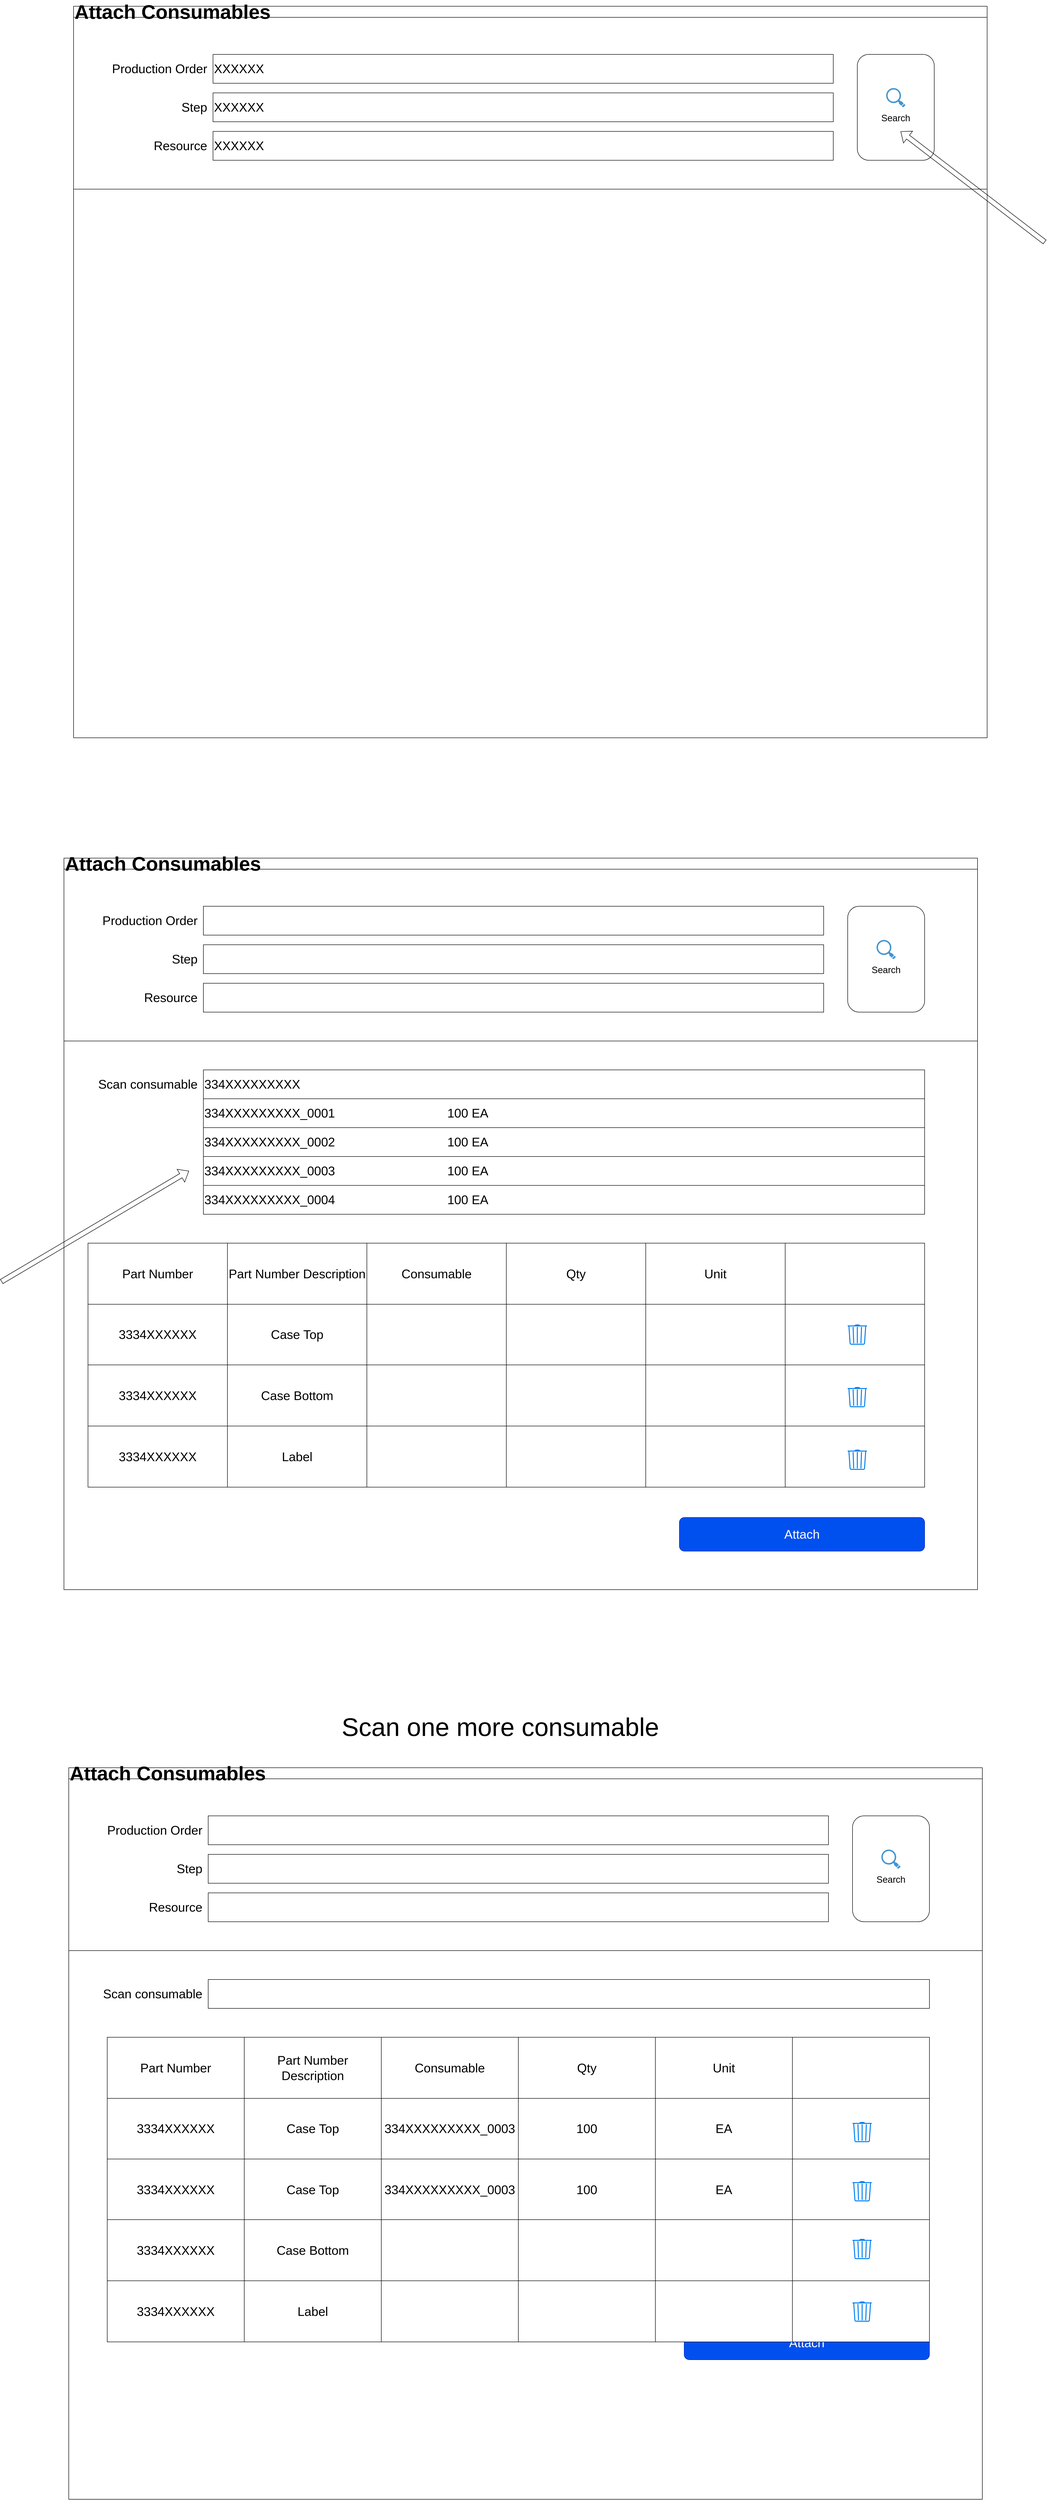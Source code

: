 <mxfile version="24.2.2" type="github">
  <diagram name="Page-1" id="Syd85vtcyYVbc08jkSv1">
    <mxGraphModel dx="3323" dy="4137" grid="1" gridSize="10" guides="1" tooltips="1" connect="1" arrows="1" fold="1" page="0" pageScale="1" pageWidth="1169" pageHeight="827" math="0" shadow="0">
      <root>
        <mxCell id="0" />
        <mxCell id="1" parent="0" />
        <mxCell id="GBS9pjqPEXnVsBJEZC-B-23" value="&lt;font style=&quot;font-size: 41px;&quot;&gt;Attach Consumables&lt;/font&gt;" style="swimlane;whiteSpace=wrap;html=1;align=left;" vertex="1" parent="1">
          <mxGeometry x="-130" y="-50" width="1900" height="1520" as="geometry" />
        </mxCell>
        <mxCell id="GBS9pjqPEXnVsBJEZC-B-14" value="" style="rounded=0;whiteSpace=wrap;html=1;" vertex="1" parent="GBS9pjqPEXnVsBJEZC-B-23">
          <mxGeometry x="290" y="100" width="1290" height="60" as="geometry" />
        </mxCell>
        <mxCell id="GBS9pjqPEXnVsBJEZC-B-15" value="" style="rounded=0;whiteSpace=wrap;html=1;" vertex="1" parent="GBS9pjqPEXnVsBJEZC-B-23">
          <mxGeometry x="290" y="180" width="1290" height="60" as="geometry" />
        </mxCell>
        <mxCell id="GBS9pjqPEXnVsBJEZC-B-16" value="" style="rounded=0;whiteSpace=wrap;html=1;" vertex="1" parent="GBS9pjqPEXnVsBJEZC-B-23">
          <mxGeometry x="290" y="260" width="1290" height="60" as="geometry" />
        </mxCell>
        <mxCell id="GBS9pjqPEXnVsBJEZC-B-17" value="Production Order" style="text;html=1;align=right;verticalAlign=middle;whiteSpace=wrap;rounded=0;fontSize=26;" vertex="1" parent="GBS9pjqPEXnVsBJEZC-B-23">
          <mxGeometry x="60" y="115" width="220" height="30" as="geometry" />
        </mxCell>
        <mxCell id="GBS9pjqPEXnVsBJEZC-B-18" value="Resource" style="text;html=1;align=right;verticalAlign=middle;whiteSpace=wrap;rounded=0;fontSize=26;" vertex="1" parent="GBS9pjqPEXnVsBJEZC-B-23">
          <mxGeometry x="40" y="275" width="240" height="30" as="geometry" />
        </mxCell>
        <mxCell id="GBS9pjqPEXnVsBJEZC-B-19" value="Step" style="text;html=1;align=right;verticalAlign=middle;whiteSpace=wrap;rounded=0;fontSize=26;" vertex="1" parent="GBS9pjqPEXnVsBJEZC-B-23">
          <mxGeometry x="30" y="195" width="250" height="30" as="geometry" />
        </mxCell>
        <mxCell id="GBS9pjqPEXnVsBJEZC-B-20" value="&lt;font style=&quot;font-size: 19px;&quot;&gt;&amp;nbsp;&lt;/font&gt;&lt;div&gt;&lt;font style=&quot;font-size: 19px;&quot;&gt;&lt;br&gt;&lt;/font&gt;&lt;/div&gt;&lt;div&gt;&lt;font style=&quot;font-size: 19px;&quot;&gt;Search&lt;/font&gt;&lt;/div&gt;" style="rounded=1;whiteSpace=wrap;html=1;" vertex="1" parent="GBS9pjqPEXnVsBJEZC-B-23">
          <mxGeometry x="1630" y="100" width="160" height="220" as="geometry" />
        </mxCell>
        <mxCell id="GBS9pjqPEXnVsBJEZC-B-21" value="" style="shadow=0;dashed=0;html=1;strokeColor=none;fillColor=#4495D1;labelPosition=center;verticalLabelPosition=bottom;verticalAlign=top;align=center;outlineConnect=0;shape=mxgraph.veeam.magnifying_glass;pointerEvents=1;" vertex="1" parent="GBS9pjqPEXnVsBJEZC-B-23">
          <mxGeometry x="1690" y="170" width="40" height="40" as="geometry" />
        </mxCell>
        <mxCell id="GBS9pjqPEXnVsBJEZC-B-25" value="&lt;font style=&quot;font-size: 26px;&quot;&gt;334XXXXXXXXX&lt;/font&gt;" style="rounded=0;whiteSpace=wrap;html=1;align=left;" vertex="1" parent="GBS9pjqPEXnVsBJEZC-B-23">
          <mxGeometry x="290" y="440" width="1500" height="60" as="geometry" />
        </mxCell>
        <mxCell id="GBS9pjqPEXnVsBJEZC-B-26" value="&lt;font style=&quot;font-size: 26px;&quot;&gt;Scan consumable&lt;/font&gt;" style="text;html=1;align=right;verticalAlign=middle;whiteSpace=wrap;rounded=0;fontSize=20;" vertex="1" parent="GBS9pjqPEXnVsBJEZC-B-23">
          <mxGeometry x="70" y="455" width="210" height="30" as="geometry" />
        </mxCell>
        <mxCell id="GBS9pjqPEXnVsBJEZC-B-27" value="&lt;font style=&quot;font-size: 26px;&quot;&gt;334XXXXXXXXX_0001&lt;/font&gt;" style="rounded=0;whiteSpace=wrap;html=1;align=left;" vertex="1" parent="GBS9pjqPEXnVsBJEZC-B-23">
          <mxGeometry x="290" y="500" width="1500" height="60" as="geometry" />
        </mxCell>
        <mxCell id="GBS9pjqPEXnVsBJEZC-B-28" value="&lt;font style=&quot;font-size: 26px;&quot;&gt;334XXXXXXXXX_0002&lt;/font&gt;" style="rounded=0;whiteSpace=wrap;html=1;align=left;" vertex="1" parent="GBS9pjqPEXnVsBJEZC-B-23">
          <mxGeometry x="290" y="560" width="1500" height="60" as="geometry" />
        </mxCell>
        <mxCell id="GBS9pjqPEXnVsBJEZC-B-29" value="&lt;font style=&quot;font-size: 26px;&quot;&gt;334XXXXXXXXX_0003&lt;/font&gt;" style="rounded=0;whiteSpace=wrap;html=1;align=left;" vertex="1" parent="GBS9pjqPEXnVsBJEZC-B-23">
          <mxGeometry x="290" y="620" width="1500" height="60" as="geometry" />
        </mxCell>
        <mxCell id="GBS9pjqPEXnVsBJEZC-B-30" value="&lt;font style=&quot;font-size: 26px;&quot;&gt;334XXXXXXXXX_0004&lt;/font&gt;" style="rounded=0;whiteSpace=wrap;html=1;align=left;" vertex="1" parent="GBS9pjqPEXnVsBJEZC-B-23">
          <mxGeometry x="290" y="680" width="1500" height="60" as="geometry" />
        </mxCell>
        <mxCell id="GBS9pjqPEXnVsBJEZC-B-31" value="100 EA" style="text;html=1;align=center;verticalAlign=middle;whiteSpace=wrap;rounded=0;fontSize=26;" vertex="1" parent="GBS9pjqPEXnVsBJEZC-B-23">
          <mxGeometry x="790" y="515" width="100" height="30" as="geometry" />
        </mxCell>
        <mxCell id="GBS9pjqPEXnVsBJEZC-B-38" value="100 EA" style="text;html=1;align=center;verticalAlign=middle;whiteSpace=wrap;rounded=0;fontSize=26;" vertex="1" parent="GBS9pjqPEXnVsBJEZC-B-23">
          <mxGeometry x="790" y="575" width="100" height="30" as="geometry" />
        </mxCell>
        <mxCell id="GBS9pjqPEXnVsBJEZC-B-39" value="100 EA" style="text;html=1;align=center;verticalAlign=middle;whiteSpace=wrap;rounded=0;fontSize=26;" vertex="1" parent="GBS9pjqPEXnVsBJEZC-B-23">
          <mxGeometry x="790" y="635" width="100" height="30" as="geometry" />
        </mxCell>
        <mxCell id="GBS9pjqPEXnVsBJEZC-B-40" value="100 EA" style="text;html=1;align=center;verticalAlign=middle;whiteSpace=wrap;rounded=0;fontSize=26;" vertex="1" parent="GBS9pjqPEXnVsBJEZC-B-23">
          <mxGeometry x="790" y="695" width="100" height="30" as="geometry" />
        </mxCell>
        <mxCell id="GBS9pjqPEXnVsBJEZC-B-41" value="" style="shape=flexArrow;endArrow=classic;html=1;rounded=0;" edge="1" parent="GBS9pjqPEXnVsBJEZC-B-23">
          <mxGeometry width="50" height="50" relative="1" as="geometry">
            <mxPoint x="-130" y="880" as="sourcePoint" />
            <mxPoint x="260" y="650" as="targetPoint" />
          </mxGeometry>
        </mxCell>
        <mxCell id="GBS9pjqPEXnVsBJEZC-B-124" value="" style="shape=table;startSize=0;container=1;collapsible=0;childLayout=tableLayout;fontSize=16;" vertex="1" parent="GBS9pjqPEXnVsBJEZC-B-23">
          <mxGeometry x="50" y="800" width="1740" height="507" as="geometry" />
        </mxCell>
        <mxCell id="GBS9pjqPEXnVsBJEZC-B-125" value="" style="shape=tableRow;horizontal=0;startSize=0;swimlaneHead=0;swimlaneBody=0;strokeColor=inherit;top=0;left=0;bottom=0;right=0;collapsible=0;dropTarget=0;fillColor=none;points=[[0,0.5],[1,0.5]];portConstraint=eastwest;fontSize=16;" vertex="1" parent="GBS9pjqPEXnVsBJEZC-B-124">
          <mxGeometry width="1740" height="127" as="geometry" />
        </mxCell>
        <mxCell id="GBS9pjqPEXnVsBJEZC-B-126" value="&lt;font style=&quot;font-size: 26px;&quot;&gt;Part Number&lt;/font&gt;" style="shape=partialRectangle;html=1;whiteSpace=wrap;connectable=0;strokeColor=inherit;overflow=hidden;fillColor=none;top=0;left=0;bottom=0;right=0;pointerEvents=1;fontSize=16;" vertex="1" parent="GBS9pjqPEXnVsBJEZC-B-125">
          <mxGeometry width="290" height="127" as="geometry">
            <mxRectangle width="290" height="127" as="alternateBounds" />
          </mxGeometry>
        </mxCell>
        <mxCell id="GBS9pjqPEXnVsBJEZC-B-127" value="&lt;span style=&quot;font-size: 26px;&quot;&gt;Part Number Description&lt;/span&gt;" style="shape=partialRectangle;html=1;whiteSpace=wrap;connectable=0;strokeColor=inherit;overflow=hidden;fillColor=none;top=0;left=0;bottom=0;right=0;pointerEvents=1;fontSize=16;" vertex="1" parent="GBS9pjqPEXnVsBJEZC-B-125">
          <mxGeometry x="290" width="290" height="127" as="geometry">
            <mxRectangle width="290" height="127" as="alternateBounds" />
          </mxGeometry>
        </mxCell>
        <mxCell id="GBS9pjqPEXnVsBJEZC-B-128" value="&lt;span style=&quot;font-size: 26px;&quot;&gt;Consumable&lt;/span&gt;" style="shape=partialRectangle;html=1;whiteSpace=wrap;connectable=0;strokeColor=inherit;overflow=hidden;fillColor=none;top=0;left=0;bottom=0;right=0;pointerEvents=1;fontSize=16;" vertex="1" parent="GBS9pjqPEXnVsBJEZC-B-125">
          <mxGeometry x="580" width="290" height="127" as="geometry">
            <mxRectangle width="290" height="127" as="alternateBounds" />
          </mxGeometry>
        </mxCell>
        <mxCell id="GBS9pjqPEXnVsBJEZC-B-129" value="&lt;span style=&quot;font-size: 26px;&quot;&gt;Qty&lt;/span&gt;" style="shape=partialRectangle;html=1;whiteSpace=wrap;connectable=0;strokeColor=inherit;overflow=hidden;fillColor=none;top=0;left=0;bottom=0;right=0;pointerEvents=1;fontSize=16;" vertex="1" parent="GBS9pjqPEXnVsBJEZC-B-125">
          <mxGeometry x="870" width="290" height="127" as="geometry">
            <mxRectangle width="290" height="127" as="alternateBounds" />
          </mxGeometry>
        </mxCell>
        <mxCell id="GBS9pjqPEXnVsBJEZC-B-130" value="&lt;span style=&quot;font-size: 26px;&quot;&gt;Unit&lt;/span&gt;" style="shape=partialRectangle;html=1;whiteSpace=wrap;connectable=0;strokeColor=inherit;overflow=hidden;fillColor=none;top=0;left=0;bottom=0;right=0;pointerEvents=1;fontSize=16;" vertex="1" parent="GBS9pjqPEXnVsBJEZC-B-125">
          <mxGeometry x="1160" width="290" height="127" as="geometry">
            <mxRectangle width="290" height="127" as="alternateBounds" />
          </mxGeometry>
        </mxCell>
        <mxCell id="GBS9pjqPEXnVsBJEZC-B-149" style="shape=partialRectangle;html=1;whiteSpace=wrap;connectable=0;strokeColor=inherit;overflow=hidden;fillColor=none;top=0;left=0;bottom=0;right=0;pointerEvents=1;fontSize=16;" vertex="1" parent="GBS9pjqPEXnVsBJEZC-B-125">
          <mxGeometry x="1450" width="290" height="127" as="geometry">
            <mxRectangle width="290" height="127" as="alternateBounds" />
          </mxGeometry>
        </mxCell>
        <mxCell id="GBS9pjqPEXnVsBJEZC-B-131" value="" style="shape=tableRow;horizontal=0;startSize=0;swimlaneHead=0;swimlaneBody=0;strokeColor=inherit;top=0;left=0;bottom=0;right=0;collapsible=0;dropTarget=0;fillColor=none;points=[[0,0.5],[1,0.5]];portConstraint=eastwest;fontSize=16;" vertex="1" parent="GBS9pjqPEXnVsBJEZC-B-124">
          <mxGeometry y="127" width="1740" height="126" as="geometry" />
        </mxCell>
        <mxCell id="GBS9pjqPEXnVsBJEZC-B-132" value="&lt;font style=&quot;font-size: 26px;&quot;&gt;3334XXXXXX&lt;/font&gt;" style="shape=partialRectangle;html=1;whiteSpace=wrap;connectable=0;strokeColor=inherit;overflow=hidden;fillColor=none;top=0;left=0;bottom=0;right=0;pointerEvents=1;fontSize=16;" vertex="1" parent="GBS9pjqPEXnVsBJEZC-B-131">
          <mxGeometry width="290" height="126" as="geometry">
            <mxRectangle width="290" height="126" as="alternateBounds" />
          </mxGeometry>
        </mxCell>
        <mxCell id="GBS9pjqPEXnVsBJEZC-B-133" value="&lt;span style=&quot;font-size: 26px;&quot;&gt;Case Top&lt;/span&gt;" style="shape=partialRectangle;html=1;whiteSpace=wrap;connectable=0;strokeColor=inherit;overflow=hidden;fillColor=none;top=0;left=0;bottom=0;right=0;pointerEvents=1;fontSize=16;" vertex="1" parent="GBS9pjqPEXnVsBJEZC-B-131">
          <mxGeometry x="290" width="290" height="126" as="geometry">
            <mxRectangle width="290" height="126" as="alternateBounds" />
          </mxGeometry>
        </mxCell>
        <mxCell id="GBS9pjqPEXnVsBJEZC-B-134" value="" style="shape=partialRectangle;html=1;whiteSpace=wrap;connectable=0;strokeColor=inherit;overflow=hidden;fillColor=none;top=0;left=0;bottom=0;right=0;pointerEvents=1;fontSize=16;" vertex="1" parent="GBS9pjqPEXnVsBJEZC-B-131">
          <mxGeometry x="580" width="290" height="126" as="geometry">
            <mxRectangle width="290" height="126" as="alternateBounds" />
          </mxGeometry>
        </mxCell>
        <mxCell id="GBS9pjqPEXnVsBJEZC-B-135" style="shape=partialRectangle;html=1;whiteSpace=wrap;connectable=0;strokeColor=inherit;overflow=hidden;fillColor=none;top=0;left=0;bottom=0;right=0;pointerEvents=1;fontSize=16;" vertex="1" parent="GBS9pjqPEXnVsBJEZC-B-131">
          <mxGeometry x="870" width="290" height="126" as="geometry">
            <mxRectangle width="290" height="126" as="alternateBounds" />
          </mxGeometry>
        </mxCell>
        <mxCell id="GBS9pjqPEXnVsBJEZC-B-136" style="shape=partialRectangle;html=1;whiteSpace=wrap;connectable=0;strokeColor=inherit;overflow=hidden;fillColor=none;top=0;left=0;bottom=0;right=0;pointerEvents=1;fontSize=16;" vertex="1" parent="GBS9pjqPEXnVsBJEZC-B-131">
          <mxGeometry x="1160" width="290" height="126" as="geometry">
            <mxRectangle width="290" height="126" as="alternateBounds" />
          </mxGeometry>
        </mxCell>
        <mxCell id="GBS9pjqPEXnVsBJEZC-B-150" style="shape=partialRectangle;html=1;whiteSpace=wrap;connectable=0;strokeColor=inherit;overflow=hidden;fillColor=none;top=0;left=0;bottom=0;right=0;pointerEvents=1;fontSize=16;" vertex="1" parent="GBS9pjqPEXnVsBJEZC-B-131">
          <mxGeometry x="1450" width="290" height="126" as="geometry">
            <mxRectangle width="290" height="126" as="alternateBounds" />
          </mxGeometry>
        </mxCell>
        <mxCell id="GBS9pjqPEXnVsBJEZC-B-137" value="" style="shape=tableRow;horizontal=0;startSize=0;swimlaneHead=0;swimlaneBody=0;strokeColor=inherit;top=0;left=0;bottom=0;right=0;collapsible=0;dropTarget=0;fillColor=none;points=[[0,0.5],[1,0.5]];portConstraint=eastwest;fontSize=16;" vertex="1" parent="GBS9pjqPEXnVsBJEZC-B-124">
          <mxGeometry y="253" width="1740" height="127" as="geometry" />
        </mxCell>
        <mxCell id="GBS9pjqPEXnVsBJEZC-B-138" value="&lt;span style=&quot;font-size: 26px;&quot;&gt;3334XXXXXX&lt;/span&gt;" style="shape=partialRectangle;html=1;whiteSpace=wrap;connectable=0;strokeColor=inherit;overflow=hidden;fillColor=none;top=0;left=0;bottom=0;right=0;pointerEvents=1;fontSize=16;" vertex="1" parent="GBS9pjqPEXnVsBJEZC-B-137">
          <mxGeometry width="290" height="127" as="geometry">
            <mxRectangle width="290" height="127" as="alternateBounds" />
          </mxGeometry>
        </mxCell>
        <mxCell id="GBS9pjqPEXnVsBJEZC-B-139" value="&lt;span style=&quot;font-size: 26px;&quot;&gt;Case Bottom&lt;/span&gt;" style="shape=partialRectangle;html=1;whiteSpace=wrap;connectable=0;strokeColor=inherit;overflow=hidden;fillColor=none;top=0;left=0;bottom=0;right=0;pointerEvents=1;fontSize=16;" vertex="1" parent="GBS9pjqPEXnVsBJEZC-B-137">
          <mxGeometry x="290" width="290" height="127" as="geometry">
            <mxRectangle width="290" height="127" as="alternateBounds" />
          </mxGeometry>
        </mxCell>
        <mxCell id="GBS9pjqPEXnVsBJEZC-B-140" value="" style="shape=partialRectangle;html=1;whiteSpace=wrap;connectable=0;strokeColor=inherit;overflow=hidden;fillColor=none;top=0;left=0;bottom=0;right=0;pointerEvents=1;fontSize=16;" vertex="1" parent="GBS9pjqPEXnVsBJEZC-B-137">
          <mxGeometry x="580" width="290" height="127" as="geometry">
            <mxRectangle width="290" height="127" as="alternateBounds" />
          </mxGeometry>
        </mxCell>
        <mxCell id="GBS9pjqPEXnVsBJEZC-B-141" style="shape=partialRectangle;html=1;whiteSpace=wrap;connectable=0;strokeColor=inherit;overflow=hidden;fillColor=none;top=0;left=0;bottom=0;right=0;pointerEvents=1;fontSize=16;" vertex="1" parent="GBS9pjqPEXnVsBJEZC-B-137">
          <mxGeometry x="870" width="290" height="127" as="geometry">
            <mxRectangle width="290" height="127" as="alternateBounds" />
          </mxGeometry>
        </mxCell>
        <mxCell id="GBS9pjqPEXnVsBJEZC-B-142" style="shape=partialRectangle;html=1;whiteSpace=wrap;connectable=0;strokeColor=inherit;overflow=hidden;fillColor=none;top=0;left=0;bottom=0;right=0;pointerEvents=1;fontSize=16;" vertex="1" parent="GBS9pjqPEXnVsBJEZC-B-137">
          <mxGeometry x="1160" width="290" height="127" as="geometry">
            <mxRectangle width="290" height="127" as="alternateBounds" />
          </mxGeometry>
        </mxCell>
        <mxCell id="GBS9pjqPEXnVsBJEZC-B-151" style="shape=partialRectangle;html=1;whiteSpace=wrap;connectable=0;strokeColor=inherit;overflow=hidden;fillColor=none;top=0;left=0;bottom=0;right=0;pointerEvents=1;fontSize=16;" vertex="1" parent="GBS9pjqPEXnVsBJEZC-B-137">
          <mxGeometry x="1450" width="290" height="127" as="geometry">
            <mxRectangle width="290" height="127" as="alternateBounds" />
          </mxGeometry>
        </mxCell>
        <mxCell id="GBS9pjqPEXnVsBJEZC-B-143" style="shape=tableRow;horizontal=0;startSize=0;swimlaneHead=0;swimlaneBody=0;strokeColor=inherit;top=0;left=0;bottom=0;right=0;collapsible=0;dropTarget=0;fillColor=none;points=[[0,0.5],[1,0.5]];portConstraint=eastwest;fontSize=16;" vertex="1" parent="GBS9pjqPEXnVsBJEZC-B-124">
          <mxGeometry y="380" width="1740" height="127" as="geometry" />
        </mxCell>
        <mxCell id="GBS9pjqPEXnVsBJEZC-B-144" value="&lt;span style=&quot;font-size: 26px;&quot;&gt;3334XXXXXX&lt;/span&gt;" style="shape=partialRectangle;html=1;whiteSpace=wrap;connectable=0;strokeColor=inherit;overflow=hidden;fillColor=none;top=0;left=0;bottom=0;right=0;pointerEvents=1;fontSize=16;" vertex="1" parent="GBS9pjqPEXnVsBJEZC-B-143">
          <mxGeometry width="290" height="127" as="geometry">
            <mxRectangle width="290" height="127" as="alternateBounds" />
          </mxGeometry>
        </mxCell>
        <mxCell id="GBS9pjqPEXnVsBJEZC-B-145" value="&lt;span style=&quot;font-size: 26px;&quot;&gt;Label&lt;/span&gt;" style="shape=partialRectangle;html=1;whiteSpace=wrap;connectable=0;strokeColor=inherit;overflow=hidden;fillColor=none;top=0;left=0;bottom=0;right=0;pointerEvents=1;fontSize=16;" vertex="1" parent="GBS9pjqPEXnVsBJEZC-B-143">
          <mxGeometry x="290" width="290" height="127" as="geometry">
            <mxRectangle width="290" height="127" as="alternateBounds" />
          </mxGeometry>
        </mxCell>
        <mxCell id="GBS9pjqPEXnVsBJEZC-B-146" style="shape=partialRectangle;html=1;whiteSpace=wrap;connectable=0;strokeColor=inherit;overflow=hidden;fillColor=none;top=0;left=0;bottom=0;right=0;pointerEvents=1;fontSize=16;" vertex="1" parent="GBS9pjqPEXnVsBJEZC-B-143">
          <mxGeometry x="580" width="290" height="127" as="geometry">
            <mxRectangle width="290" height="127" as="alternateBounds" />
          </mxGeometry>
        </mxCell>
        <mxCell id="GBS9pjqPEXnVsBJEZC-B-147" style="shape=partialRectangle;html=1;whiteSpace=wrap;connectable=0;strokeColor=inherit;overflow=hidden;fillColor=none;top=0;left=0;bottom=0;right=0;pointerEvents=1;fontSize=16;" vertex="1" parent="GBS9pjqPEXnVsBJEZC-B-143">
          <mxGeometry x="870" width="290" height="127" as="geometry">
            <mxRectangle width="290" height="127" as="alternateBounds" />
          </mxGeometry>
        </mxCell>
        <mxCell id="GBS9pjqPEXnVsBJEZC-B-148" style="shape=partialRectangle;html=1;whiteSpace=wrap;connectable=0;strokeColor=inherit;overflow=hidden;fillColor=none;top=0;left=0;bottom=0;right=0;pointerEvents=1;fontSize=16;" vertex="1" parent="GBS9pjqPEXnVsBJEZC-B-143">
          <mxGeometry x="1160" width="290" height="127" as="geometry">
            <mxRectangle width="290" height="127" as="alternateBounds" />
          </mxGeometry>
        </mxCell>
        <mxCell id="GBS9pjqPEXnVsBJEZC-B-152" style="shape=partialRectangle;html=1;whiteSpace=wrap;connectable=0;strokeColor=inherit;overflow=hidden;fillColor=none;top=0;left=0;bottom=0;right=0;pointerEvents=1;fontSize=16;" vertex="1" parent="GBS9pjqPEXnVsBJEZC-B-143">
          <mxGeometry x="1450" width="290" height="127" as="geometry">
            <mxRectangle width="290" height="127" as="alternateBounds" />
          </mxGeometry>
        </mxCell>
        <mxCell id="GBS9pjqPEXnVsBJEZC-B-154" value="" style="html=1;verticalLabelPosition=bottom;align=center;labelBackgroundColor=#ffffff;verticalAlign=top;strokeWidth=2;strokeColor=#0080F0;shadow=0;dashed=0;shape=mxgraph.ios7.icons.trashcan;" vertex="1" parent="GBS9pjqPEXnVsBJEZC-B-23">
          <mxGeometry x="1630" y="970" width="40" height="40" as="geometry" />
        </mxCell>
        <mxCell id="GBS9pjqPEXnVsBJEZC-B-155" value="" style="html=1;verticalLabelPosition=bottom;align=center;labelBackgroundColor=#ffffff;verticalAlign=top;strokeWidth=2;strokeColor=#0080F0;shadow=0;dashed=0;shape=mxgraph.ios7.icons.trashcan;" vertex="1" parent="GBS9pjqPEXnVsBJEZC-B-23">
          <mxGeometry x="1630" y="1100" width="40" height="40" as="geometry" />
        </mxCell>
        <mxCell id="GBS9pjqPEXnVsBJEZC-B-156" value="" style="html=1;verticalLabelPosition=bottom;align=center;labelBackgroundColor=#ffffff;verticalAlign=top;strokeWidth=2;strokeColor=#0080F0;shadow=0;dashed=0;shape=mxgraph.ios7.icons.trashcan;" vertex="1" parent="GBS9pjqPEXnVsBJEZC-B-23">
          <mxGeometry x="1630" y="1230" width="40" height="40" as="geometry" />
        </mxCell>
        <mxCell id="GBS9pjqPEXnVsBJEZC-B-221" value="&lt;font style=&quot;font-size: 26px;&quot;&gt;Attach&lt;/font&gt;" style="rounded=1;whiteSpace=wrap;html=1;fillColor=#0050ef;fontColor=#ffffff;strokeColor=#001DBC;" vertex="1" parent="GBS9pjqPEXnVsBJEZC-B-23">
          <mxGeometry x="1280" y="1370" width="510" height="70" as="geometry" />
        </mxCell>
        <mxCell id="GBS9pjqPEXnVsBJEZC-B-24" value="" style="endArrow=none;html=1;rounded=0;exitX=0;exitY=0.25;exitDx=0;exitDy=0;entryX=1;entryY=0.25;entryDx=0;entryDy=0;" edge="1" parent="1" source="GBS9pjqPEXnVsBJEZC-B-23" target="GBS9pjqPEXnVsBJEZC-B-23">
          <mxGeometry width="50" height="50" relative="1" as="geometry">
            <mxPoint x="710" y="590" as="sourcePoint" />
            <mxPoint x="760" y="540" as="targetPoint" />
          </mxGeometry>
        </mxCell>
        <mxCell id="GBS9pjqPEXnVsBJEZC-B-63" value="&lt;font style=&quot;font-size: 41px;&quot;&gt;Attach Consumables&lt;/font&gt;" style="swimlane;whiteSpace=wrap;html=1;align=left;" vertex="1" parent="1">
          <mxGeometry x="-120" y="1840" width="1900" height="1520" as="geometry" />
        </mxCell>
        <mxCell id="GBS9pjqPEXnVsBJEZC-B-64" value="" style="rounded=0;whiteSpace=wrap;html=1;" vertex="1" parent="GBS9pjqPEXnVsBJEZC-B-63">
          <mxGeometry x="290" y="100" width="1290" height="60" as="geometry" />
        </mxCell>
        <mxCell id="GBS9pjqPEXnVsBJEZC-B-65" value="" style="rounded=0;whiteSpace=wrap;html=1;" vertex="1" parent="GBS9pjqPEXnVsBJEZC-B-63">
          <mxGeometry x="290" y="180" width="1290" height="60" as="geometry" />
        </mxCell>
        <mxCell id="GBS9pjqPEXnVsBJEZC-B-66" value="" style="rounded=0;whiteSpace=wrap;html=1;" vertex="1" parent="GBS9pjqPEXnVsBJEZC-B-63">
          <mxGeometry x="290" y="260" width="1290" height="60" as="geometry" />
        </mxCell>
        <mxCell id="GBS9pjqPEXnVsBJEZC-B-67" value="Production Order" style="text;html=1;align=right;verticalAlign=middle;whiteSpace=wrap;rounded=0;fontSize=26;" vertex="1" parent="GBS9pjqPEXnVsBJEZC-B-63">
          <mxGeometry x="50" y="115" width="230" height="30" as="geometry" />
        </mxCell>
        <mxCell id="GBS9pjqPEXnVsBJEZC-B-68" value="Resource" style="text;html=1;align=right;verticalAlign=middle;whiteSpace=wrap;rounded=0;fontSize=26;" vertex="1" parent="GBS9pjqPEXnVsBJEZC-B-63">
          <mxGeometry x="50" y="275" width="230" height="30" as="geometry" />
        </mxCell>
        <mxCell id="GBS9pjqPEXnVsBJEZC-B-69" value="Step" style="text;html=1;align=right;verticalAlign=middle;whiteSpace=wrap;rounded=0;fontSize=26;" vertex="1" parent="GBS9pjqPEXnVsBJEZC-B-63">
          <mxGeometry x="60" y="195" width="220" height="30" as="geometry" />
        </mxCell>
        <mxCell id="GBS9pjqPEXnVsBJEZC-B-70" value="&lt;font style=&quot;font-size: 19px;&quot;&gt;&amp;nbsp;&lt;/font&gt;&lt;div&gt;&lt;font style=&quot;font-size: 19px;&quot;&gt;&lt;br&gt;&lt;/font&gt;&lt;/div&gt;&lt;div&gt;&lt;font style=&quot;font-size: 19px;&quot;&gt;Search&lt;/font&gt;&lt;/div&gt;" style="rounded=1;whiteSpace=wrap;html=1;" vertex="1" parent="GBS9pjqPEXnVsBJEZC-B-63">
          <mxGeometry x="1630" y="100" width="160" height="220" as="geometry" />
        </mxCell>
        <mxCell id="GBS9pjqPEXnVsBJEZC-B-71" value="" style="shadow=0;dashed=0;html=1;strokeColor=none;fillColor=#4495D1;labelPosition=center;verticalLabelPosition=bottom;verticalAlign=top;align=center;outlineConnect=0;shape=mxgraph.veeam.magnifying_glass;pointerEvents=1;" vertex="1" parent="GBS9pjqPEXnVsBJEZC-B-63">
          <mxGeometry x="1690" y="170" width="40" height="40" as="geometry" />
        </mxCell>
        <mxCell id="GBS9pjqPEXnVsBJEZC-B-72" value="" style="rounded=0;whiteSpace=wrap;html=1;align=left;" vertex="1" parent="GBS9pjqPEXnVsBJEZC-B-63">
          <mxGeometry x="290" y="440" width="1500" height="60" as="geometry" />
        </mxCell>
        <mxCell id="GBS9pjqPEXnVsBJEZC-B-73" value="&lt;font style=&quot;font-size: 26px;&quot;&gt;Scan consumable&lt;/font&gt;" style="text;html=1;align=right;verticalAlign=middle;whiteSpace=wrap;rounded=0;fontSize=20;" vertex="1" parent="GBS9pjqPEXnVsBJEZC-B-63">
          <mxGeometry x="70" y="455" width="210" height="30" as="geometry" />
        </mxCell>
        <mxCell id="GBS9pjqPEXnVsBJEZC-B-157" value="" style="html=1;verticalLabelPosition=bottom;align=center;labelBackgroundColor=#ffffff;verticalAlign=top;strokeWidth=2;strokeColor=#0080F0;shadow=0;dashed=0;shape=mxgraph.ios7.icons.trashcan;" vertex="1" parent="GBS9pjqPEXnVsBJEZC-B-63">
          <mxGeometry x="1630" y="730" width="40" height="40" as="geometry" />
        </mxCell>
        <mxCell id="GBS9pjqPEXnVsBJEZC-B-158" value="" style="html=1;verticalLabelPosition=bottom;align=center;labelBackgroundColor=#ffffff;verticalAlign=top;strokeWidth=2;strokeColor=#0080F0;shadow=0;dashed=0;shape=mxgraph.ios7.icons.trashcan;" vertex="1" parent="GBS9pjqPEXnVsBJEZC-B-63">
          <mxGeometry x="1630" y="860" width="40" height="40" as="geometry" />
        </mxCell>
        <mxCell id="GBS9pjqPEXnVsBJEZC-B-159" value="" style="html=1;verticalLabelPosition=bottom;align=center;labelBackgroundColor=#ffffff;verticalAlign=top;strokeWidth=2;strokeColor=#0080F0;shadow=0;dashed=0;shape=mxgraph.ios7.icons.trashcan;" vertex="1" parent="GBS9pjqPEXnVsBJEZC-B-63">
          <mxGeometry x="1630" y="990" width="40" height="40" as="geometry" />
        </mxCell>
        <mxCell id="GBS9pjqPEXnVsBJEZC-B-167" value="&lt;font style=&quot;font-size: 26px;&quot;&gt;Attach&lt;/font&gt;" style="rounded=1;whiteSpace=wrap;html=1;fillColor=#0050ef;fontColor=#ffffff;strokeColor=#001DBC;" vertex="1" parent="GBS9pjqPEXnVsBJEZC-B-63">
          <mxGeometry x="1280" y="1160" width="510" height="70" as="geometry" />
        </mxCell>
        <mxCell id="GBS9pjqPEXnVsBJEZC-B-83" value="" style="endArrow=none;html=1;rounded=0;exitX=0;exitY=0.25;exitDx=0;exitDy=0;entryX=1;entryY=0.25;entryDx=0;entryDy=0;" edge="1" parent="1" source="GBS9pjqPEXnVsBJEZC-B-63" target="GBS9pjqPEXnVsBJEZC-B-63">
          <mxGeometry width="50" height="50" relative="1" as="geometry">
            <mxPoint x="720" y="2480" as="sourcePoint" />
            <mxPoint x="770" y="2430" as="targetPoint" />
          </mxGeometry>
        </mxCell>
        <mxCell id="GBS9pjqPEXnVsBJEZC-B-99" value="" style="shape=table;startSize=0;container=1;collapsible=0;childLayout=tableLayout;fontSize=16;" vertex="1" parent="1">
          <mxGeometry x="-40" y="2400" width="1710" height="633" as="geometry" />
        </mxCell>
        <mxCell id="GBS9pjqPEXnVsBJEZC-B-100" value="" style="shape=tableRow;horizontal=0;startSize=0;swimlaneHead=0;swimlaneBody=0;strokeColor=inherit;top=0;left=0;bottom=0;right=0;collapsible=0;dropTarget=0;fillColor=none;points=[[0,0.5],[1,0.5]];portConstraint=eastwest;fontSize=16;" vertex="1" parent="GBS9pjqPEXnVsBJEZC-B-99">
          <mxGeometry width="1710" height="127" as="geometry" />
        </mxCell>
        <mxCell id="GBS9pjqPEXnVsBJEZC-B-101" value="&lt;font style=&quot;font-size: 26px;&quot;&gt;Part Number&lt;/font&gt;" style="shape=partialRectangle;html=1;whiteSpace=wrap;connectable=0;strokeColor=inherit;overflow=hidden;fillColor=none;top=0;left=0;bottom=0;right=0;pointerEvents=1;fontSize=16;" vertex="1" parent="GBS9pjqPEXnVsBJEZC-B-100">
          <mxGeometry width="285" height="127" as="geometry">
            <mxRectangle width="285" height="127" as="alternateBounds" />
          </mxGeometry>
        </mxCell>
        <mxCell id="GBS9pjqPEXnVsBJEZC-B-102" value="&lt;span style=&quot;font-size: 26px;&quot;&gt;Part Number Description&lt;/span&gt;" style="shape=partialRectangle;html=1;whiteSpace=wrap;connectable=0;strokeColor=inherit;overflow=hidden;fillColor=none;top=0;left=0;bottom=0;right=0;pointerEvents=1;fontSize=16;" vertex="1" parent="GBS9pjqPEXnVsBJEZC-B-100">
          <mxGeometry x="285" width="285" height="127" as="geometry">
            <mxRectangle width="285" height="127" as="alternateBounds" />
          </mxGeometry>
        </mxCell>
        <mxCell id="GBS9pjqPEXnVsBJEZC-B-103" value="&lt;span style=&quot;font-size: 26px;&quot;&gt;Consumable&lt;/span&gt;" style="shape=partialRectangle;html=1;whiteSpace=wrap;connectable=0;strokeColor=inherit;overflow=hidden;fillColor=none;top=0;left=0;bottom=0;right=0;pointerEvents=1;fontSize=16;" vertex="1" parent="GBS9pjqPEXnVsBJEZC-B-100">
          <mxGeometry x="570" width="285" height="127" as="geometry">
            <mxRectangle width="285" height="127" as="alternateBounds" />
          </mxGeometry>
        </mxCell>
        <mxCell id="GBS9pjqPEXnVsBJEZC-B-112" value="&lt;span style=&quot;font-size: 26px;&quot;&gt;Qty&lt;/span&gt;" style="shape=partialRectangle;html=1;whiteSpace=wrap;connectable=0;strokeColor=inherit;overflow=hidden;fillColor=none;top=0;left=0;bottom=0;right=0;pointerEvents=1;fontSize=16;" vertex="1" parent="GBS9pjqPEXnVsBJEZC-B-100">
          <mxGeometry x="855" width="285" height="127" as="geometry">
            <mxRectangle width="285" height="127" as="alternateBounds" />
          </mxGeometry>
        </mxCell>
        <mxCell id="GBS9pjqPEXnVsBJEZC-B-115" value="&lt;span style=&quot;font-size: 26px;&quot;&gt;Unit&lt;/span&gt;" style="shape=partialRectangle;html=1;whiteSpace=wrap;connectable=0;strokeColor=inherit;overflow=hidden;fillColor=none;top=0;left=0;bottom=0;right=0;pointerEvents=1;fontSize=16;" vertex="1" parent="GBS9pjqPEXnVsBJEZC-B-100">
          <mxGeometry x="1140" width="285" height="127" as="geometry">
            <mxRectangle width="285" height="127" as="alternateBounds" />
          </mxGeometry>
        </mxCell>
        <mxCell id="GBS9pjqPEXnVsBJEZC-B-160" style="shape=partialRectangle;html=1;whiteSpace=wrap;connectable=0;strokeColor=inherit;overflow=hidden;fillColor=none;top=0;left=0;bottom=0;right=0;pointerEvents=1;fontSize=16;" vertex="1" parent="GBS9pjqPEXnVsBJEZC-B-100">
          <mxGeometry x="1425" width="285" height="127" as="geometry">
            <mxRectangle width="285" height="127" as="alternateBounds" />
          </mxGeometry>
        </mxCell>
        <mxCell id="GBS9pjqPEXnVsBJEZC-B-104" value="" style="shape=tableRow;horizontal=0;startSize=0;swimlaneHead=0;swimlaneBody=0;strokeColor=inherit;top=0;left=0;bottom=0;right=0;collapsible=0;dropTarget=0;fillColor=none;points=[[0,0.5],[1,0.5]];portConstraint=eastwest;fontSize=16;" vertex="1" parent="GBS9pjqPEXnVsBJEZC-B-99">
          <mxGeometry y="127" width="1710" height="126" as="geometry" />
        </mxCell>
        <mxCell id="GBS9pjqPEXnVsBJEZC-B-105" value="&lt;font style=&quot;font-size: 26px;&quot;&gt;3334XXXXXX&lt;/font&gt;" style="shape=partialRectangle;html=1;whiteSpace=wrap;connectable=0;strokeColor=inherit;overflow=hidden;fillColor=none;top=0;left=0;bottom=0;right=0;pointerEvents=1;fontSize=16;" vertex="1" parent="GBS9pjqPEXnVsBJEZC-B-104">
          <mxGeometry width="285" height="126" as="geometry">
            <mxRectangle width="285" height="126" as="alternateBounds" />
          </mxGeometry>
        </mxCell>
        <mxCell id="GBS9pjqPEXnVsBJEZC-B-106" value="&lt;span style=&quot;font-size: 26px;&quot;&gt;Case Top&lt;/span&gt;" style="shape=partialRectangle;html=1;whiteSpace=wrap;connectable=0;strokeColor=inherit;overflow=hidden;fillColor=none;top=0;left=0;bottom=0;right=0;pointerEvents=1;fontSize=16;" vertex="1" parent="GBS9pjqPEXnVsBJEZC-B-104">
          <mxGeometry x="285" width="285" height="126" as="geometry">
            <mxRectangle width="285" height="126" as="alternateBounds" />
          </mxGeometry>
        </mxCell>
        <mxCell id="GBS9pjqPEXnVsBJEZC-B-107" value="&lt;span style=&quot;font-size: 26px; text-align: left;&quot;&gt;334XXXXXXXXX_0003&lt;/span&gt;" style="shape=partialRectangle;html=1;whiteSpace=wrap;connectable=0;strokeColor=inherit;overflow=hidden;fillColor=none;top=0;left=0;bottom=0;right=0;pointerEvents=1;fontSize=16;" vertex="1" parent="GBS9pjqPEXnVsBJEZC-B-104">
          <mxGeometry x="570" width="285" height="126" as="geometry">
            <mxRectangle width="285" height="126" as="alternateBounds" />
          </mxGeometry>
        </mxCell>
        <mxCell id="GBS9pjqPEXnVsBJEZC-B-113" value="&lt;div style=&quot;text-align: left;&quot;&gt;&lt;span style=&quot;background-color: initial; font-size: 26px;&quot;&gt;100&lt;/span&gt;&lt;/div&gt;" style="shape=partialRectangle;html=1;whiteSpace=wrap;connectable=0;strokeColor=inherit;overflow=hidden;fillColor=none;top=0;left=0;bottom=0;right=0;pointerEvents=1;fontSize=16;" vertex="1" parent="GBS9pjqPEXnVsBJEZC-B-104">
          <mxGeometry x="855" width="285" height="126" as="geometry">
            <mxRectangle width="285" height="126" as="alternateBounds" />
          </mxGeometry>
        </mxCell>
        <mxCell id="GBS9pjqPEXnVsBJEZC-B-116" value="&lt;div style=&quot;text-align: left;&quot;&gt;&lt;span style=&quot;background-color: initial; font-size: 26px;&quot;&gt;EA&lt;/span&gt;&lt;/div&gt;" style="shape=partialRectangle;html=1;whiteSpace=wrap;connectable=0;strokeColor=inherit;overflow=hidden;fillColor=none;top=0;left=0;bottom=0;right=0;pointerEvents=1;fontSize=16;" vertex="1" parent="GBS9pjqPEXnVsBJEZC-B-104">
          <mxGeometry x="1140" width="285" height="126" as="geometry">
            <mxRectangle width="285" height="126" as="alternateBounds" />
          </mxGeometry>
        </mxCell>
        <mxCell id="GBS9pjqPEXnVsBJEZC-B-161" style="shape=partialRectangle;html=1;whiteSpace=wrap;connectable=0;strokeColor=inherit;overflow=hidden;fillColor=none;top=0;left=0;bottom=0;right=0;pointerEvents=1;fontSize=16;" vertex="1" parent="GBS9pjqPEXnVsBJEZC-B-104">
          <mxGeometry x="1425" width="285" height="126" as="geometry">
            <mxRectangle width="285" height="126" as="alternateBounds" />
          </mxGeometry>
        </mxCell>
        <mxCell id="GBS9pjqPEXnVsBJEZC-B-222" style="shape=tableRow;horizontal=0;startSize=0;swimlaneHead=0;swimlaneBody=0;strokeColor=inherit;top=0;left=0;bottom=0;right=0;collapsible=0;dropTarget=0;fillColor=none;points=[[0,0.5],[1,0.5]];portConstraint=eastwest;fontSize=16;" vertex="1" parent="GBS9pjqPEXnVsBJEZC-B-99">
          <mxGeometry y="253" width="1710" height="126" as="geometry" />
        </mxCell>
        <mxCell id="GBS9pjqPEXnVsBJEZC-B-223" value="&lt;span style=&quot;color: rgba(0, 0, 0, 0); font-family: monospace; font-size: 0px; text-align: start; text-wrap: nowrap;&quot;&gt;%3CmxGraphModel%3E%3Croot%3E%3CmxCell%20id%3D%220%22%2F%3E%3CmxCell%20id%3D%221%22%20parent%3D%220%22%2F%3E%3CmxCell%20id%3D%222%22%20value%3D%22%26lt%3Bfont%20style%3D%26quot%3Bfont-size%3A%2026px%3B%26quot%3B%26gt%3B3334XXXXXX%26lt%3B%2Ffont%26gt%3B%22%20style%3D%22shape%3DpartialRectangle%3Bhtml%3D1%3BwhiteSpace%3Dwrap%3Bconnectable%3D0%3BstrokeColor%3Dinherit%3Boverflow%3Dhidden%3BfillColor%3Dnone%3Btop%3D0%3Bleft%3D0%3Bbottom%3D0%3Bright%3D0%3BpointerEvents%3D1%3BfontSize%3D16%3B%22%20vertex%3D%221%22%20parent%3D%221%22%3E%3CmxGeometry%20x%3D%22-40%22%20y%3D%222527%22%20width%3D%22285%22%20height%3D%22126%22%20as%3D%22geometry%22%3E%3CmxRectangle%20width%3D%22285%22%20height%3D%22126%22%20as%3D%22alternateBounds%22%2F%3E%3C%2FmxGeometry%3E%3C%2FmxCell%3E%3CmxCell%20id%3D%223%22%20value%3D%22%26lt%3Bspan%20style%3D%26quot%3Bfont-size%3A%2026px%3B%26quot%3B%26gt%3BCase%20Top%26lt%3B%2Fspan%26gt%3B%22%20style%3D%22shape%3DpartialRectangle%3Bhtml%3D1%3BwhiteSpace%3Dwrap%3Bconnectable%3D0%3BstrokeColor%3Dinherit%3Boverflow%3Dhidden%3BfillColor%3Dnone%3Btop%3D0%3Bleft%3D0%3Bbottom%3D0%3Bright%3D0%3BpointerEvents%3D1%3BfontSize%3D16%3B%22%20vertex%3D%221%22%20parent%3D%221%22%3E%3CmxGeometry%20x%3D%22245%22%20y%3D%222527%22%20width%3D%22285%22%20height%3D%22126%22%20as%3D%22geometry%22%3E%3CmxRectangle%20width%3D%22285%22%20height%3D%22126%22%20as%3D%22alternateBounds%22%2F%3E%3C%2FmxGeometry%3E%3C%2FmxCell%3E%3CmxCell%20id%3D%224%22%20value%3D%22%26lt%3Bspan%20style%3D%26quot%3Bfont-size%3A%2026px%3B%20text-align%3A%20left%3B%26quot%3B%26gt%3B334XXXXXXXXX_0003%26lt%3B%2Fspan%26gt%3B%22%20style%3D%22shape%3DpartialRectangle%3Bhtml%3D1%3BwhiteSpace%3Dwrap%3Bconnectable%3D0%3BstrokeColor%3Dinherit%3Boverflow%3Dhidden%3BfillColor%3Dnone%3Btop%3D0%3Bleft%3D0%3Bbottom%3D0%3Bright%3D0%3BpointerEvents%3D1%3BfontSize%3D16%3B%22%20vertex%3D%221%22%20parent%3D%221%22%3E%3CmxGeometry%20x%3D%22530%22%20y%3D%222527%22%20width%3D%22285%22%20height%3D%22126%22%20as%3D%22geometry%22%3E%3CmxRectangle%20width%3D%22285%22%20height%3D%22126%22%20as%3D%22alternateBounds%22%2F%3E%3C%2FmxGeometry%3E%3C%2FmxCell%3E%3CmxCell%20id%3D%225%22%20value%3D%22%26lt%3Bdiv%20style%3D%26quot%3Btext-align%3A%20left%3B%26quot%3B%26gt%3B%26lt%3Bspan%20style%3D%26quot%3Bbackground-color%3A%20initial%3B%20font-size%3A%2026px%3B%26quot%3B%26gt%3B100%26lt%3B%2Fspan%26gt%3B%26lt%3B%2Fdiv%26gt%3B%22%20style%3D%22shape%3DpartialRectangle%3Bhtml%3D1%3BwhiteSpace%3Dwrap%3Bconnectable%3D0%3BstrokeColor%3Dinherit%3Boverflow%3Dhidden%3BfillColor%3Dnone%3Btop%3D0%3Bleft%3D0%3Bbottom%3D0%3Bright%3D0%3BpointerEvents%3D1%3BfontSize%3D16%3B%22%20vertex%3D%221%22%20parent%3D%221%22%3E%3CmxGeometry%20x%3D%22815%22%20y%3D%222527%22%20width%3D%22285%22%20height%3D%22126%22%20as%3D%22geometry%22%3E%3CmxRectangle%20width%3D%22285%22%20height%3D%22126%22%20as%3D%22alternateBounds%22%2F%3E%3C%2FmxGeometry%3E%3C%2FmxCell%3E%3CmxCell%20id%3D%226%22%20value%3D%22%26lt%3Bdiv%20style%3D%26quot%3Btext-align%3A%20left%3B%26quot%3B%26gt%3B%26lt%3Bspan%20style%3D%26quot%3Bbackground-color%3A%20initial%3B%20font-size%3A%2026px%3B%26quot%3B%26gt%3BEA%26lt%3B%2Fspan%26gt%3B%26lt%3B%2Fdiv%26gt%3B%22%20style%3D%22shape%3DpartialRectangle%3Bhtml%3D1%3BwhiteSpace%3Dwrap%3Bconnectable%3D0%3BstrokeColor%3Dinherit%3Boverflow%3Dhidden%3BfillColor%3Dnone%3Btop%3D0%3Bleft%3D0%3Bbottom%3D0%3Bright%3D0%3BpointerEvents%3D1%3BfontSize%3D16%3B%22%20vertex%3D%221%22%20parent%3D%221%22%3E%3CmxGeometry%20x%3D%221100%22%20y%3D%222527%22%20width%3D%22285%22%20height%3D%22126%22%20as%3D%22geometry%22%3E%3CmxRectangle%20width%3D%22285%22%20height%3D%22126%22%20as%3D%22alternateBounds%22%2F%3E%3C%2FmxGeometry%3E%3C%2FmxCell%3E%3C%2Froot%3E%3C%2FmxGraphModel%3E&lt;/span&gt;" style="shape=partialRectangle;html=1;whiteSpace=wrap;connectable=0;strokeColor=inherit;overflow=hidden;fillColor=none;top=0;left=0;bottom=0;right=0;pointerEvents=1;fontSize=16;" vertex="1" parent="GBS9pjqPEXnVsBJEZC-B-222">
          <mxGeometry width="285" height="126" as="geometry">
            <mxRectangle width="285" height="126" as="alternateBounds" />
          </mxGeometry>
        </mxCell>
        <mxCell id="GBS9pjqPEXnVsBJEZC-B-224" style="shape=partialRectangle;html=1;whiteSpace=wrap;connectable=0;strokeColor=inherit;overflow=hidden;fillColor=none;top=0;left=0;bottom=0;right=0;pointerEvents=1;fontSize=16;" vertex="1" parent="GBS9pjqPEXnVsBJEZC-B-222">
          <mxGeometry x="285" width="285" height="126" as="geometry">
            <mxRectangle width="285" height="126" as="alternateBounds" />
          </mxGeometry>
        </mxCell>
        <mxCell id="GBS9pjqPEXnVsBJEZC-B-225" style="shape=partialRectangle;html=1;whiteSpace=wrap;connectable=0;strokeColor=inherit;overflow=hidden;fillColor=none;top=0;left=0;bottom=0;right=0;pointerEvents=1;fontSize=16;" vertex="1" parent="GBS9pjqPEXnVsBJEZC-B-222">
          <mxGeometry x="570" width="285" height="126" as="geometry">
            <mxRectangle width="285" height="126" as="alternateBounds" />
          </mxGeometry>
        </mxCell>
        <mxCell id="GBS9pjqPEXnVsBJEZC-B-226" style="shape=partialRectangle;html=1;whiteSpace=wrap;connectable=0;strokeColor=inherit;overflow=hidden;fillColor=none;top=0;left=0;bottom=0;right=0;pointerEvents=1;fontSize=16;" vertex="1" parent="GBS9pjqPEXnVsBJEZC-B-222">
          <mxGeometry x="855" width="285" height="126" as="geometry">
            <mxRectangle width="285" height="126" as="alternateBounds" />
          </mxGeometry>
        </mxCell>
        <mxCell id="GBS9pjqPEXnVsBJEZC-B-227" style="shape=partialRectangle;html=1;whiteSpace=wrap;connectable=0;strokeColor=inherit;overflow=hidden;fillColor=none;top=0;left=0;bottom=0;right=0;pointerEvents=1;fontSize=16;" vertex="1" parent="GBS9pjqPEXnVsBJEZC-B-222">
          <mxGeometry x="1140" width="285" height="126" as="geometry">
            <mxRectangle width="285" height="126" as="alternateBounds" />
          </mxGeometry>
        </mxCell>
        <mxCell id="GBS9pjqPEXnVsBJEZC-B-228" style="shape=partialRectangle;html=1;whiteSpace=wrap;connectable=0;strokeColor=inherit;overflow=hidden;fillColor=none;top=0;left=0;bottom=0;right=0;pointerEvents=1;fontSize=16;" vertex="1" parent="GBS9pjqPEXnVsBJEZC-B-222">
          <mxGeometry x="1425" width="285" height="126" as="geometry">
            <mxRectangle width="285" height="126" as="alternateBounds" />
          </mxGeometry>
        </mxCell>
        <mxCell id="GBS9pjqPEXnVsBJEZC-B-108" value="" style="shape=tableRow;horizontal=0;startSize=0;swimlaneHead=0;swimlaneBody=0;strokeColor=inherit;top=0;left=0;bottom=0;right=0;collapsible=0;dropTarget=0;fillColor=none;points=[[0,0.5],[1,0.5]];portConstraint=eastwest;fontSize=16;" vertex="1" parent="GBS9pjqPEXnVsBJEZC-B-99">
          <mxGeometry y="379" width="1710" height="127" as="geometry" />
        </mxCell>
        <mxCell id="GBS9pjqPEXnVsBJEZC-B-109" value="&lt;span style=&quot;font-size: 26px;&quot;&gt;3334XXXXXX&lt;/span&gt;" style="shape=partialRectangle;html=1;whiteSpace=wrap;connectable=0;strokeColor=inherit;overflow=hidden;fillColor=none;top=0;left=0;bottom=0;right=0;pointerEvents=1;fontSize=16;" vertex="1" parent="GBS9pjqPEXnVsBJEZC-B-108">
          <mxGeometry width="285" height="127" as="geometry">
            <mxRectangle width="285" height="127" as="alternateBounds" />
          </mxGeometry>
        </mxCell>
        <mxCell id="GBS9pjqPEXnVsBJEZC-B-110" value="&lt;span style=&quot;font-size: 26px;&quot;&gt;Case Bottom&lt;/span&gt;" style="shape=partialRectangle;html=1;whiteSpace=wrap;connectable=0;strokeColor=inherit;overflow=hidden;fillColor=none;top=0;left=0;bottom=0;right=0;pointerEvents=1;fontSize=16;" vertex="1" parent="GBS9pjqPEXnVsBJEZC-B-108">
          <mxGeometry x="285" width="285" height="127" as="geometry">
            <mxRectangle width="285" height="127" as="alternateBounds" />
          </mxGeometry>
        </mxCell>
        <mxCell id="GBS9pjqPEXnVsBJEZC-B-111" value="" style="shape=partialRectangle;html=1;whiteSpace=wrap;connectable=0;strokeColor=inherit;overflow=hidden;fillColor=none;top=0;left=0;bottom=0;right=0;pointerEvents=1;fontSize=16;" vertex="1" parent="GBS9pjqPEXnVsBJEZC-B-108">
          <mxGeometry x="570" width="285" height="127" as="geometry">
            <mxRectangle width="285" height="127" as="alternateBounds" />
          </mxGeometry>
        </mxCell>
        <mxCell id="GBS9pjqPEXnVsBJEZC-B-114" style="shape=partialRectangle;html=1;whiteSpace=wrap;connectable=0;strokeColor=inherit;overflow=hidden;fillColor=none;top=0;left=0;bottom=0;right=0;pointerEvents=1;fontSize=16;" vertex="1" parent="GBS9pjqPEXnVsBJEZC-B-108">
          <mxGeometry x="855" width="285" height="127" as="geometry">
            <mxRectangle width="285" height="127" as="alternateBounds" />
          </mxGeometry>
        </mxCell>
        <mxCell id="GBS9pjqPEXnVsBJEZC-B-117" style="shape=partialRectangle;html=1;whiteSpace=wrap;connectable=0;strokeColor=inherit;overflow=hidden;fillColor=none;top=0;left=0;bottom=0;right=0;pointerEvents=1;fontSize=16;" vertex="1" parent="GBS9pjqPEXnVsBJEZC-B-108">
          <mxGeometry x="1140" width="285" height="127" as="geometry">
            <mxRectangle width="285" height="127" as="alternateBounds" />
          </mxGeometry>
        </mxCell>
        <mxCell id="GBS9pjqPEXnVsBJEZC-B-162" style="shape=partialRectangle;html=1;whiteSpace=wrap;connectable=0;strokeColor=inherit;overflow=hidden;fillColor=none;top=0;left=0;bottom=0;right=0;pointerEvents=1;fontSize=16;" vertex="1" parent="GBS9pjqPEXnVsBJEZC-B-108">
          <mxGeometry x="1425" width="285" height="127" as="geometry">
            <mxRectangle width="285" height="127" as="alternateBounds" />
          </mxGeometry>
        </mxCell>
        <mxCell id="GBS9pjqPEXnVsBJEZC-B-118" style="shape=tableRow;horizontal=0;startSize=0;swimlaneHead=0;swimlaneBody=0;strokeColor=inherit;top=0;left=0;bottom=0;right=0;collapsible=0;dropTarget=0;fillColor=none;points=[[0,0.5],[1,0.5]];portConstraint=eastwest;fontSize=16;" vertex="1" parent="GBS9pjqPEXnVsBJEZC-B-99">
          <mxGeometry y="506" width="1710" height="127" as="geometry" />
        </mxCell>
        <mxCell id="GBS9pjqPEXnVsBJEZC-B-119" value="&lt;span style=&quot;font-size: 26px;&quot;&gt;3334XXXXXX&lt;/span&gt;" style="shape=partialRectangle;html=1;whiteSpace=wrap;connectable=0;strokeColor=inherit;overflow=hidden;fillColor=none;top=0;left=0;bottom=0;right=0;pointerEvents=1;fontSize=16;" vertex="1" parent="GBS9pjqPEXnVsBJEZC-B-118">
          <mxGeometry width="285" height="127" as="geometry">
            <mxRectangle width="285" height="127" as="alternateBounds" />
          </mxGeometry>
        </mxCell>
        <mxCell id="GBS9pjqPEXnVsBJEZC-B-120" value="&lt;span style=&quot;font-size: 26px;&quot;&gt;Label&lt;/span&gt;" style="shape=partialRectangle;html=1;whiteSpace=wrap;connectable=0;strokeColor=inherit;overflow=hidden;fillColor=none;top=0;left=0;bottom=0;right=0;pointerEvents=1;fontSize=16;" vertex="1" parent="GBS9pjqPEXnVsBJEZC-B-118">
          <mxGeometry x="285" width="285" height="127" as="geometry">
            <mxRectangle width="285" height="127" as="alternateBounds" />
          </mxGeometry>
        </mxCell>
        <mxCell id="GBS9pjqPEXnVsBJEZC-B-121" style="shape=partialRectangle;html=1;whiteSpace=wrap;connectable=0;strokeColor=inherit;overflow=hidden;fillColor=none;top=0;left=0;bottom=0;right=0;pointerEvents=1;fontSize=16;" vertex="1" parent="GBS9pjqPEXnVsBJEZC-B-118">
          <mxGeometry x="570" width="285" height="127" as="geometry">
            <mxRectangle width="285" height="127" as="alternateBounds" />
          </mxGeometry>
        </mxCell>
        <mxCell id="GBS9pjqPEXnVsBJEZC-B-122" style="shape=partialRectangle;html=1;whiteSpace=wrap;connectable=0;strokeColor=inherit;overflow=hidden;fillColor=none;top=0;left=0;bottom=0;right=0;pointerEvents=1;fontSize=16;" vertex="1" parent="GBS9pjqPEXnVsBJEZC-B-118">
          <mxGeometry x="855" width="285" height="127" as="geometry">
            <mxRectangle width="285" height="127" as="alternateBounds" />
          </mxGeometry>
        </mxCell>
        <mxCell id="GBS9pjqPEXnVsBJEZC-B-123" style="shape=partialRectangle;html=1;whiteSpace=wrap;connectable=0;strokeColor=inherit;overflow=hidden;fillColor=none;top=0;left=0;bottom=0;right=0;pointerEvents=1;fontSize=16;" vertex="1" parent="GBS9pjqPEXnVsBJEZC-B-118">
          <mxGeometry x="1140" width="285" height="127" as="geometry">
            <mxRectangle width="285" height="127" as="alternateBounds" />
          </mxGeometry>
        </mxCell>
        <mxCell id="GBS9pjqPEXnVsBJEZC-B-163" style="shape=partialRectangle;html=1;whiteSpace=wrap;connectable=0;strokeColor=inherit;overflow=hidden;fillColor=none;top=0;left=0;bottom=0;right=0;pointerEvents=1;fontSize=16;" vertex="1" parent="GBS9pjqPEXnVsBJEZC-B-118">
          <mxGeometry x="1425" width="285" height="127" as="geometry">
            <mxRectangle width="285" height="127" as="alternateBounds" />
          </mxGeometry>
        </mxCell>
        <mxCell id="GBS9pjqPEXnVsBJEZC-B-164" value="" style="html=1;verticalLabelPosition=bottom;align=center;labelBackgroundColor=#ffffff;verticalAlign=top;strokeWidth=2;strokeColor=#0080F0;shadow=0;dashed=0;shape=mxgraph.ios7.icons.trashcan;" vertex="1" parent="1">
          <mxGeometry x="1510" y="2577" width="40" height="40" as="geometry" />
        </mxCell>
        <mxCell id="GBS9pjqPEXnVsBJEZC-B-165" value="" style="html=1;verticalLabelPosition=bottom;align=center;labelBackgroundColor=#ffffff;verticalAlign=top;strokeWidth=2;strokeColor=#0080F0;shadow=0;dashed=0;shape=mxgraph.ios7.icons.trashcan;" vertex="1" parent="1">
          <mxGeometry x="1510" y="2700" width="40" height="40" as="geometry" />
        </mxCell>
        <mxCell id="GBS9pjqPEXnVsBJEZC-B-166" value="" style="html=1;verticalLabelPosition=bottom;align=center;labelBackgroundColor=#ffffff;verticalAlign=top;strokeWidth=2;strokeColor=#0080F0;shadow=0;dashed=0;shape=mxgraph.ios7.icons.trashcan;" vertex="1" parent="1">
          <mxGeometry x="1510" y="2820" width="40" height="40" as="geometry" />
        </mxCell>
        <mxCell id="GBS9pjqPEXnVsBJEZC-B-168" value="&lt;font style=&quot;font-size: 41px;&quot;&gt;Attach Consumables&lt;/font&gt;" style="swimlane;whiteSpace=wrap;html=1;align=left;" vertex="1" parent="1">
          <mxGeometry x="-110" y="-1820" width="1900" height="1520" as="geometry" />
        </mxCell>
        <mxCell id="GBS9pjqPEXnVsBJEZC-B-169" value="&lt;font style=&quot;font-size: 26px;&quot;&gt;XXXXXX&lt;/font&gt;" style="rounded=0;whiteSpace=wrap;html=1;align=left;" vertex="1" parent="GBS9pjqPEXnVsBJEZC-B-168">
          <mxGeometry x="290" y="100" width="1290" height="60" as="geometry" />
        </mxCell>
        <mxCell id="GBS9pjqPEXnVsBJEZC-B-170" value="&lt;span style=&quot;font-size: 26px;&quot;&gt;XXXXXX&lt;/span&gt;" style="rounded=0;whiteSpace=wrap;html=1;align=left;" vertex="1" parent="GBS9pjqPEXnVsBJEZC-B-168">
          <mxGeometry x="290" y="180" width="1290" height="60" as="geometry" />
        </mxCell>
        <mxCell id="GBS9pjqPEXnVsBJEZC-B-171" value="&lt;span style=&quot;font-size: 26px;&quot;&gt;XXXXXX&lt;/span&gt;" style="rounded=0;whiteSpace=wrap;html=1;align=left;" vertex="1" parent="GBS9pjqPEXnVsBJEZC-B-168">
          <mxGeometry x="290" y="260" width="1290" height="60" as="geometry" />
        </mxCell>
        <mxCell id="GBS9pjqPEXnVsBJEZC-B-172" value="Production Order" style="text;html=1;align=right;verticalAlign=middle;whiteSpace=wrap;rounded=0;fontSize=26;" vertex="1" parent="GBS9pjqPEXnVsBJEZC-B-168">
          <mxGeometry x="40" y="115" width="240" height="30" as="geometry" />
        </mxCell>
        <mxCell id="GBS9pjqPEXnVsBJEZC-B-173" value="Resource" style="text;html=1;align=right;verticalAlign=middle;whiteSpace=wrap;rounded=0;fontSize=26;" vertex="1" parent="GBS9pjqPEXnVsBJEZC-B-168">
          <mxGeometry x="40" y="275" width="240" height="30" as="geometry" />
        </mxCell>
        <mxCell id="GBS9pjqPEXnVsBJEZC-B-174" value="Step" style="text;html=1;align=right;verticalAlign=middle;whiteSpace=wrap;rounded=0;fontSize=26;" vertex="1" parent="GBS9pjqPEXnVsBJEZC-B-168">
          <mxGeometry x="30" y="195" width="250" height="30" as="geometry" />
        </mxCell>
        <mxCell id="GBS9pjqPEXnVsBJEZC-B-175" value="&lt;font style=&quot;font-size: 19px;&quot;&gt;&amp;nbsp;&lt;/font&gt;&lt;div&gt;&lt;font style=&quot;font-size: 19px;&quot;&gt;&lt;br&gt;&lt;/font&gt;&lt;/div&gt;&lt;div&gt;&lt;font style=&quot;font-size: 19px;&quot;&gt;Search&lt;/font&gt;&lt;/div&gt;" style="rounded=1;whiteSpace=wrap;html=1;" vertex="1" parent="GBS9pjqPEXnVsBJEZC-B-168">
          <mxGeometry x="1630" y="100" width="160" height="220" as="geometry" />
        </mxCell>
        <mxCell id="GBS9pjqPEXnVsBJEZC-B-176" value="" style="shadow=0;dashed=0;html=1;strokeColor=none;fillColor=#4495D1;labelPosition=center;verticalLabelPosition=bottom;verticalAlign=top;align=center;outlineConnect=0;shape=mxgraph.veeam.magnifying_glass;pointerEvents=1;" vertex="1" parent="GBS9pjqPEXnVsBJEZC-B-168">
          <mxGeometry x="1690" y="170" width="40" height="40" as="geometry" />
        </mxCell>
        <mxCell id="GBS9pjqPEXnVsBJEZC-B-187" value="" style="shape=flexArrow;endArrow=classic;html=1;rounded=0;" edge="1" parent="GBS9pjqPEXnVsBJEZC-B-168">
          <mxGeometry width="50" height="50" relative="1" as="geometry">
            <mxPoint x="2020" y="490" as="sourcePoint" />
            <mxPoint x="1720" y="260" as="targetPoint" />
          </mxGeometry>
        </mxCell>
        <mxCell id="GBS9pjqPEXnVsBJEZC-B-220" value="" style="endArrow=none;html=1;rounded=0;exitX=0;exitY=0.25;exitDx=0;exitDy=0;entryX=1;entryY=0.25;entryDx=0;entryDy=0;" edge="1" parent="1" source="GBS9pjqPEXnVsBJEZC-B-168" target="GBS9pjqPEXnVsBJEZC-B-168">
          <mxGeometry width="50" height="50" relative="1" as="geometry">
            <mxPoint x="730" y="-1180" as="sourcePoint" />
            <mxPoint x="780" y="-1230" as="targetPoint" />
          </mxGeometry>
        </mxCell>
        <mxCell id="GBS9pjqPEXnVsBJEZC-B-229" value="" style="html=1;verticalLabelPosition=bottom;align=center;labelBackgroundColor=#ffffff;verticalAlign=top;strokeWidth=2;strokeColor=#0080F0;shadow=0;dashed=0;shape=mxgraph.ios7.icons.trashcan;" vertex="1" parent="1">
          <mxGeometry x="1510" y="2950" width="40" height="40" as="geometry" />
        </mxCell>
        <mxCell id="GBS9pjqPEXnVsBJEZC-B-230" value="&lt;font style=&quot;font-size: 26px;&quot;&gt;3334XXXXXX&lt;/font&gt;" style="shape=partialRectangle;html=1;whiteSpace=wrap;connectable=0;strokeColor=inherit;overflow=hidden;fillColor=none;top=0;left=0;bottom=0;right=0;pointerEvents=1;fontSize=16;" vertex="1" parent="1">
          <mxGeometry x="-40" y="2653.5" width="285" height="126" as="geometry">
            <mxRectangle width="285" height="126" as="alternateBounds" />
          </mxGeometry>
        </mxCell>
        <mxCell id="GBS9pjqPEXnVsBJEZC-B-231" value="&lt;span style=&quot;font-size: 26px;&quot;&gt;Case Top&lt;/span&gt;" style="shape=partialRectangle;html=1;whiteSpace=wrap;connectable=0;strokeColor=inherit;overflow=hidden;fillColor=none;top=0;left=0;bottom=0;right=0;pointerEvents=1;fontSize=16;" vertex="1" parent="1">
          <mxGeometry x="245" y="2653.5" width="285" height="126" as="geometry">
            <mxRectangle width="285" height="126" as="alternateBounds" />
          </mxGeometry>
        </mxCell>
        <mxCell id="GBS9pjqPEXnVsBJEZC-B-232" value="&lt;span style=&quot;font-size: 26px; text-align: left;&quot;&gt;334XXXXXXXXX_0003&lt;/span&gt;" style="shape=partialRectangle;html=1;whiteSpace=wrap;connectable=0;strokeColor=inherit;overflow=hidden;fillColor=none;top=0;left=0;bottom=0;right=0;pointerEvents=1;fontSize=16;" vertex="1" parent="1">
          <mxGeometry x="530" y="2653.5" width="285" height="126" as="geometry">
            <mxRectangle width="285" height="126" as="alternateBounds" />
          </mxGeometry>
        </mxCell>
        <mxCell id="GBS9pjqPEXnVsBJEZC-B-233" value="&lt;div style=&quot;text-align: left;&quot;&gt;&lt;span style=&quot;background-color: initial; font-size: 26px;&quot;&gt;100&lt;/span&gt;&lt;/div&gt;" style="shape=partialRectangle;html=1;whiteSpace=wrap;connectable=0;strokeColor=inherit;overflow=hidden;fillColor=none;top=0;left=0;bottom=0;right=0;pointerEvents=1;fontSize=16;" vertex="1" parent="1">
          <mxGeometry x="815" y="2653.5" width="285" height="126" as="geometry">
            <mxRectangle width="285" height="126" as="alternateBounds" />
          </mxGeometry>
        </mxCell>
        <mxCell id="GBS9pjqPEXnVsBJEZC-B-234" value="&lt;div style=&quot;text-align: left;&quot;&gt;&lt;span style=&quot;background-color: initial; font-size: 26px;&quot;&gt;EA&lt;/span&gt;&lt;/div&gt;" style="shape=partialRectangle;html=1;whiteSpace=wrap;connectable=0;strokeColor=inherit;overflow=hidden;fillColor=none;top=0;left=0;bottom=0;right=0;pointerEvents=1;fontSize=16;" vertex="1" parent="1">
          <mxGeometry x="1100" y="2653.5" width="285" height="126" as="geometry">
            <mxRectangle width="285" height="126" as="alternateBounds" />
          </mxGeometry>
        </mxCell>
        <mxCell id="GBS9pjqPEXnVsBJEZC-B-235" value="&lt;font style=&quot;font-size: 53px;&quot;&gt;Scan one more consumable&amp;nbsp;&lt;/font&gt;" style="text;html=1;align=center;verticalAlign=middle;whiteSpace=wrap;rounded=0;" vertex="1" parent="1">
          <mxGeometry x="430" y="1740" width="710" height="30" as="geometry" />
        </mxCell>
      </root>
    </mxGraphModel>
  </diagram>
</mxfile>
